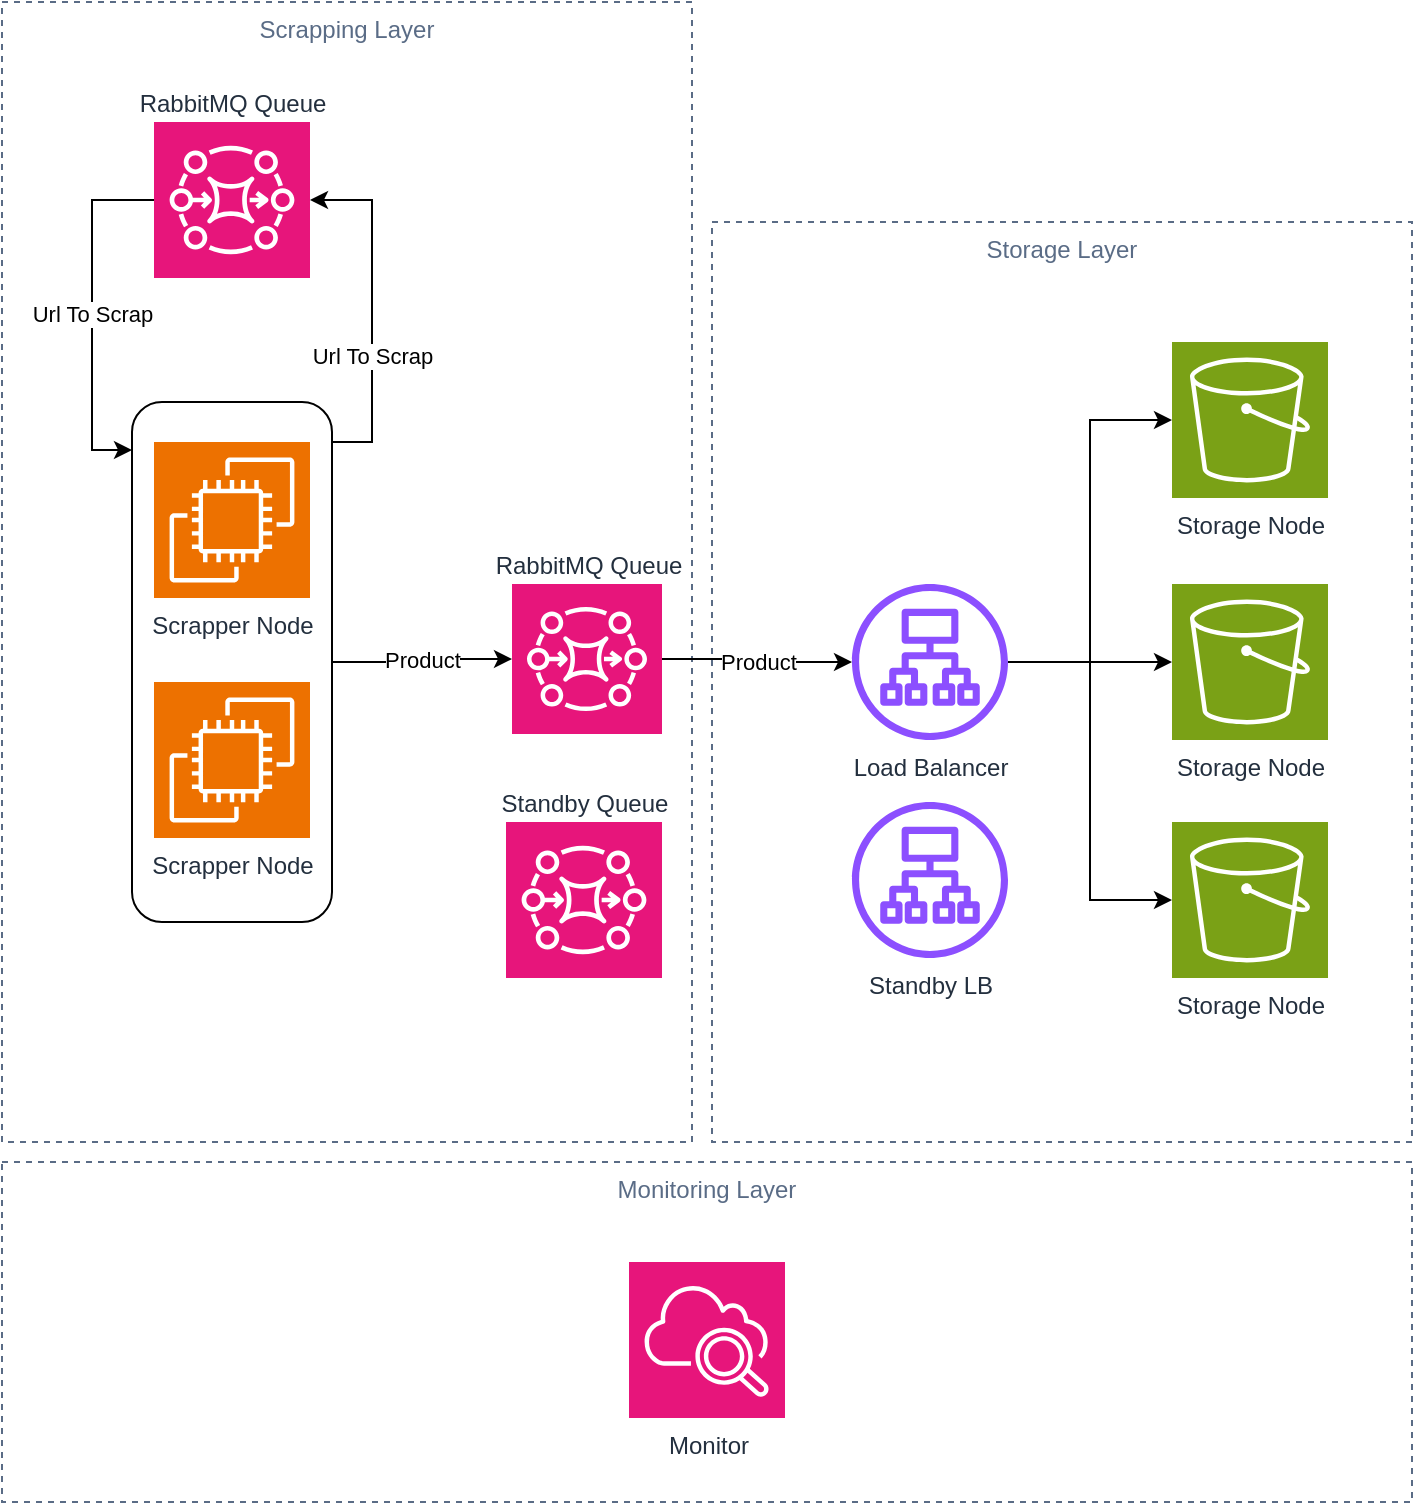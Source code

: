 <mxfile version="23.0.2" type="device">
  <diagram id="Ht1M8jgEwFfnCIfOTk4-" name="Page-1">
    <mxGraphModel dx="1026" dy="772" grid="1" gridSize="10" guides="1" tooltips="1" connect="1" arrows="1" fold="1" page="1" pageScale="1" pageWidth="1169" pageHeight="827" math="0" shadow="0">
      <root>
        <mxCell id="0" />
        <mxCell id="1" parent="0" />
        <mxCell id="0NLYb-t57WMnTVVVRGzZ-31" value="Scrapping Layer" style="fillColor=none;strokeColor=#5A6C86;dashed=1;verticalAlign=top;fontStyle=0;fontColor=#5A6C86;whiteSpace=wrap;html=1;" parent="1" vertex="1">
          <mxGeometry x="255" y="190" width="345" height="570" as="geometry" />
        </mxCell>
        <mxCell id="0NLYb-t57WMnTVVVRGzZ-30" value="Storage Layer" style="fillColor=none;strokeColor=#5A6C86;dashed=1;verticalAlign=top;fontStyle=0;fontColor=#5A6C86;whiteSpace=wrap;html=1;movable=1;resizable=1;rotatable=1;deletable=1;editable=1;locked=0;connectable=1;" parent="1" vertex="1">
          <mxGeometry x="610" y="300" width="350" height="460" as="geometry" />
        </mxCell>
        <mxCell id="0NLYb-t57WMnTVVVRGzZ-2" value="RabbitMQ Queue" style="sketch=0;points=[[0,0,0],[0.25,0,0],[0.5,0,0],[0.75,0,0],[1,0,0],[0,1,0],[0.25,1,0],[0.5,1,0],[0.75,1,0],[1,1,0],[0,0.25,0],[0,0.5,0],[0,0.75,0],[1,0.25,0],[1,0.5,0],[1,0.75,0]];outlineConnect=0;fontColor=#232F3E;fillColor=#E7157B;strokeColor=#ffffff;dashed=0;verticalLabelPosition=top;verticalAlign=bottom;align=center;html=1;fontSize=12;fontStyle=0;aspect=fixed;shape=mxgraph.aws4.resourceIcon;resIcon=mxgraph.aws4.mq;labelPosition=center;" parent="1" vertex="1">
          <mxGeometry x="331" y="250" width="78" height="78" as="geometry" />
        </mxCell>
        <mxCell id="0NLYb-t57WMnTVVVRGzZ-5" value="Url To Scrap" style="edgeStyle=orthogonalEdgeStyle;rounded=0;orthogonalLoop=1;jettySize=auto;html=1;entryX=1;entryY=0.5;entryDx=0;entryDy=0;entryPerimeter=0;exitX=1;exitY=0.25;exitDx=0;exitDy=0;" parent="1" source="0NLYb-t57WMnTVVVRGzZ-9" target="0NLYb-t57WMnTVVVRGzZ-2" edge="1">
          <mxGeometry relative="1" as="geometry">
            <mxPoint x="430" y="410" as="sourcePoint" />
            <Array as="points">
              <mxPoint x="440" y="410" />
              <mxPoint x="440" y="289" />
            </Array>
          </mxGeometry>
        </mxCell>
        <mxCell id="0NLYb-t57WMnTVVVRGzZ-7" value="Url To Scrap" style="edgeStyle=orthogonalEdgeStyle;rounded=0;orthogonalLoop=1;jettySize=auto;html=1;entryX=0;entryY=0.5;entryDx=0;entryDy=0;entryPerimeter=0;" parent="1" source="0NLYb-t57WMnTVVVRGzZ-2" edge="1">
          <mxGeometry relative="1" as="geometry">
            <mxPoint x="320.0" y="414" as="targetPoint" />
            <Array as="points">
              <mxPoint x="300" y="289" />
              <mxPoint x="300" y="414" />
            </Array>
          </mxGeometry>
        </mxCell>
        <mxCell id="0NLYb-t57WMnTVVVRGzZ-9" value="" style="rounded=1;whiteSpace=wrap;html=1;labelPosition=center;verticalLabelPosition=bottom;align=center;verticalAlign=top;" parent="1" vertex="1">
          <mxGeometry x="320" y="390" width="100" height="260" as="geometry" />
        </mxCell>
        <mxCell id="0NLYb-t57WMnTVVVRGzZ-10" value="Scrapper Node" style="sketch=0;points=[[0,0,0],[0.25,0,0],[0.5,0,0],[0.75,0,0],[1,0,0],[0,1,0],[0.25,1,0],[0.5,1,0],[0.75,1,0],[1,1,0],[0,0.25,0],[0,0.5,0],[0,0.75,0],[1,0.25,0],[1,0.5,0],[1,0.75,0]];outlineConnect=0;fontColor=#232F3E;fillColor=#ED7100;strokeColor=#ffffff;dashed=0;verticalLabelPosition=bottom;verticalAlign=top;align=center;html=1;fontSize=12;fontStyle=0;aspect=fixed;shape=mxgraph.aws4.resourceIcon;resIcon=mxgraph.aws4.ec2;" parent="1" vertex="1">
          <mxGeometry x="331" y="410" width="78" height="78" as="geometry" />
        </mxCell>
        <mxCell id="0NLYb-t57WMnTVVVRGzZ-11" value="Scrapper Node" style="sketch=0;points=[[0,0,0],[0.25,0,0],[0.5,0,0],[0.75,0,0],[1,0,0],[0,1,0],[0.25,1,0],[0.5,1,0],[0.75,1,0],[1,1,0],[0,0.25,0],[0,0.5,0],[0,0.75,0],[1,0.25,0],[1,0.5,0],[1,0.75,0]];outlineConnect=0;fontColor=#232F3E;fillColor=#ED7100;strokeColor=#ffffff;dashed=0;verticalLabelPosition=bottom;verticalAlign=top;align=center;html=1;fontSize=12;fontStyle=0;aspect=fixed;shape=mxgraph.aws4.resourceIcon;resIcon=mxgraph.aws4.ec2;" parent="1" vertex="1">
          <mxGeometry x="331" y="530" width="78" height="78" as="geometry" />
        </mxCell>
        <mxCell id="0NLYb-t57WMnTVVVRGzZ-19" value="Product" style="edgeStyle=orthogonalEdgeStyle;rounded=0;orthogonalLoop=1;jettySize=auto;html=1;" parent="1" source="0NLYb-t57WMnTVVVRGzZ-12" target="0NLYb-t57WMnTVVVRGzZ-18" edge="1">
          <mxGeometry relative="1" as="geometry" />
        </mxCell>
        <mxCell id="0NLYb-t57WMnTVVVRGzZ-12" value="RabbitMQ Queue" style="sketch=0;points=[[0,0,0],[0.25,0,0],[0.5,0,0],[0.75,0,0],[1,0,0],[0,1,0],[0.25,1,0],[0.5,1,0],[0.75,1,0],[1,1,0],[0,0.25,0],[0,0.5,0],[0,0.75,0],[1,0.25,0],[1,0.5,0],[1,0.75,0]];outlineConnect=0;fontColor=#232F3E;fillColor=#E7157B;strokeColor=#ffffff;dashed=0;verticalLabelPosition=top;verticalAlign=bottom;align=center;html=1;fontSize=12;fontStyle=0;aspect=fixed;shape=mxgraph.aws4.resourceIcon;resIcon=mxgraph.aws4.mq;labelPosition=center;" parent="1" vertex="1">
          <mxGeometry x="510" y="481" width="75" height="75" as="geometry" />
        </mxCell>
        <mxCell id="0NLYb-t57WMnTVVVRGzZ-16" value="Product" style="edgeStyle=orthogonalEdgeStyle;rounded=0;orthogonalLoop=1;jettySize=auto;html=1;entryX=0;entryY=0.5;entryDx=0;entryDy=0;entryPerimeter=0;" parent="1" source="0NLYb-t57WMnTVVVRGzZ-9" target="0NLYb-t57WMnTVVVRGzZ-12" edge="1">
          <mxGeometry relative="1" as="geometry" />
        </mxCell>
        <mxCell id="0NLYb-t57WMnTVVVRGzZ-18" value="Load Balancer" style="sketch=0;outlineConnect=0;fontColor=#232F3E;gradientColor=none;fillColor=#8C4FFF;strokeColor=none;dashed=0;verticalLabelPosition=bottom;verticalAlign=top;align=center;html=1;fontSize=12;fontStyle=0;aspect=fixed;pointerEvents=1;shape=mxgraph.aws4.application_load_balancer;" parent="1" vertex="1">
          <mxGeometry x="680" y="481" width="78" height="78" as="geometry" />
        </mxCell>
        <mxCell id="0NLYb-t57WMnTVVVRGzZ-34" value="Storage Node" style="sketch=0;points=[[0,0,0],[0.25,0,0],[0.5,0,0],[0.75,0,0],[1,0,0],[0,1,0],[0.25,1,0],[0.5,1,0],[0.75,1,0],[1,1,0],[0,0.25,0],[0,0.5,0],[0,0.75,0],[1,0.25,0],[1,0.5,0],[1,0.75,0]];outlineConnect=0;fontColor=#232F3E;fillColor=#7AA116;strokeColor=#ffffff;dashed=0;verticalLabelPosition=bottom;verticalAlign=top;align=center;html=1;fontSize=12;fontStyle=0;aspect=fixed;shape=mxgraph.aws4.resourceIcon;resIcon=mxgraph.aws4.s3;" parent="1" vertex="1">
          <mxGeometry x="840" y="360" width="78" height="78" as="geometry" />
        </mxCell>
        <mxCell id="0NLYb-t57WMnTVVVRGzZ-35" value="Storage Node" style="sketch=0;points=[[0,0,0],[0.25,0,0],[0.5,0,0],[0.75,0,0],[1,0,0],[0,1,0],[0.25,1,0],[0.5,1,0],[0.75,1,0],[1,1,0],[0,0.25,0],[0,0.5,0],[0,0.75,0],[1,0.25,0],[1,0.5,0],[1,0.75,0]];outlineConnect=0;fontColor=#232F3E;fillColor=#7AA116;strokeColor=#ffffff;dashed=0;verticalLabelPosition=bottom;verticalAlign=top;align=center;html=1;fontSize=12;fontStyle=0;aspect=fixed;shape=mxgraph.aws4.resourceIcon;resIcon=mxgraph.aws4.s3;" parent="1" vertex="1">
          <mxGeometry x="840" y="481" width="78" height="78" as="geometry" />
        </mxCell>
        <mxCell id="0NLYb-t57WMnTVVVRGzZ-36" value="Storage Node" style="sketch=0;points=[[0,0,0],[0.25,0,0],[0.5,0,0],[0.75,0,0],[1,0,0],[0,1,0],[0.25,1,0],[0.5,1,0],[0.75,1,0],[1,1,0],[0,0.25,0],[0,0.5,0],[0,0.75,0],[1,0.25,0],[1,0.5,0],[1,0.75,0]];outlineConnect=0;fontColor=#232F3E;fillColor=#7AA116;strokeColor=#ffffff;dashed=0;verticalLabelPosition=bottom;verticalAlign=top;align=center;html=1;fontSize=12;fontStyle=0;aspect=fixed;shape=mxgraph.aws4.resourceIcon;resIcon=mxgraph.aws4.s3;" parent="1" vertex="1">
          <mxGeometry x="840" y="600" width="78" height="78" as="geometry" />
        </mxCell>
        <mxCell id="0NLYb-t57WMnTVVVRGzZ-39" style="edgeStyle=orthogonalEdgeStyle;rounded=0;orthogonalLoop=1;jettySize=auto;html=1;entryX=0;entryY=0.5;entryDx=0;entryDy=0;entryPerimeter=0;" parent="1" source="0NLYb-t57WMnTVVVRGzZ-18" target="0NLYb-t57WMnTVVVRGzZ-35" edge="1">
          <mxGeometry relative="1" as="geometry" />
        </mxCell>
        <mxCell id="0NLYb-t57WMnTVVVRGzZ-40" style="edgeStyle=orthogonalEdgeStyle;rounded=0;orthogonalLoop=1;jettySize=auto;html=1;entryX=0;entryY=0.5;entryDx=0;entryDy=0;entryPerimeter=0;" parent="1" source="0NLYb-t57WMnTVVVRGzZ-18" target="0NLYb-t57WMnTVVVRGzZ-34" edge="1">
          <mxGeometry relative="1" as="geometry" />
        </mxCell>
        <mxCell id="0NLYb-t57WMnTVVVRGzZ-41" style="edgeStyle=orthogonalEdgeStyle;rounded=0;orthogonalLoop=1;jettySize=auto;html=1;entryX=0;entryY=0.5;entryDx=0;entryDy=0;entryPerimeter=0;" parent="1" source="0NLYb-t57WMnTVVVRGzZ-18" target="0NLYb-t57WMnTVVVRGzZ-36" edge="1">
          <mxGeometry relative="1" as="geometry" />
        </mxCell>
        <mxCell id="qs2NYC3mluDnS8SWJ-q_-1" value="Standby LB" style="sketch=0;outlineConnect=0;fontColor=#232F3E;gradientColor=none;fillColor=#8C4FFF;strokeColor=none;dashed=0;verticalLabelPosition=bottom;verticalAlign=top;align=center;html=1;fontSize=12;fontStyle=0;aspect=fixed;pointerEvents=1;shape=mxgraph.aws4.application_load_balancer;" vertex="1" parent="1">
          <mxGeometry x="680" y="590" width="78" height="78" as="geometry" />
        </mxCell>
        <mxCell id="qs2NYC3mluDnS8SWJ-q_-2" value="Standby Queue" style="sketch=0;points=[[0,0,0],[0.25,0,0],[0.5,0,0],[0.75,0,0],[1,0,0],[0,1,0],[0.25,1,0],[0.5,1,0],[0.75,1,0],[1,1,0],[0,0.25,0],[0,0.5,0],[0,0.75,0],[1,0.25,0],[1,0.5,0],[1,0.75,0]];outlineConnect=0;fontColor=#232F3E;fillColor=#E7157B;strokeColor=#ffffff;dashed=0;verticalLabelPosition=top;verticalAlign=bottom;align=center;html=1;fontSize=12;fontStyle=0;aspect=fixed;shape=mxgraph.aws4.resourceIcon;resIcon=mxgraph.aws4.mq;labelPosition=center;" vertex="1" parent="1">
          <mxGeometry x="507" y="600" width="78" height="78" as="geometry" />
        </mxCell>
        <mxCell id="qs2NYC3mluDnS8SWJ-q_-3" value="Monitoring Layer" style="fillColor=none;strokeColor=#5A6C86;dashed=1;verticalAlign=top;fontStyle=0;fontColor=#5A6C86;whiteSpace=wrap;html=1;" vertex="1" parent="1">
          <mxGeometry x="255" y="770" width="705" height="170" as="geometry" />
        </mxCell>
        <mxCell id="qs2NYC3mluDnS8SWJ-q_-4" value="Monitor" style="sketch=0;points=[[0,0,0],[0.25,0,0],[0.5,0,0],[0.75,0,0],[1,0,0],[0,1,0],[0.25,1,0],[0.5,1,0],[0.75,1,0],[1,1,0],[0,0.25,0],[0,0.5,0],[0,0.75,0],[1,0.25,0],[1,0.5,0],[1,0.75,0]];points=[[0,0,0],[0.25,0,0],[0.5,0,0],[0.75,0,0],[1,0,0],[0,1,0],[0.25,1,0],[0.5,1,0],[0.75,1,0],[1,1,0],[0,0.25,0],[0,0.5,0],[0,0.75,0],[1,0.25,0],[1,0.5,0],[1,0.75,0]];outlineConnect=0;fontColor=#232F3E;fillColor=#E7157B;strokeColor=#ffffff;dashed=0;verticalLabelPosition=bottom;verticalAlign=top;align=center;html=1;fontSize=12;fontStyle=0;aspect=fixed;shape=mxgraph.aws4.resourceIcon;resIcon=mxgraph.aws4.cloudwatch_2;" vertex="1" parent="1">
          <mxGeometry x="568.5" y="820" width="78" height="78" as="geometry" />
        </mxCell>
      </root>
    </mxGraphModel>
  </diagram>
</mxfile>
